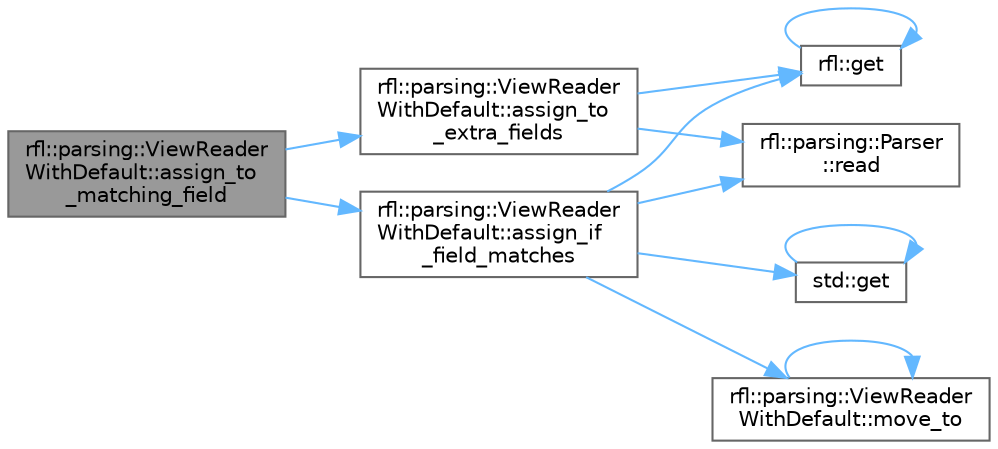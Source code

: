digraph "rfl::parsing::ViewReaderWithDefault::assign_to_matching_field"
{
 // LATEX_PDF_SIZE
  bgcolor="transparent";
  edge [fontname=Helvetica,fontsize=10,labelfontname=Helvetica,labelfontsize=10];
  node [fontname=Helvetica,fontsize=10,shape=box,height=0.2,width=0.4];
  rankdir="LR";
  Node1 [id="Node000001",label="rfl::parsing::ViewReader\lWithDefault::assign_to\l_matching_field",height=0.2,width=0.4,color="gray40", fillcolor="grey60", style="filled", fontcolor="black",tooltip=" "];
  Node1 -> Node2 [id="edge12_Node000001_Node000002",color="steelblue1",style="solid",tooltip=" "];
  Node2 [id="Node000002",label="rfl::parsing::ViewReader\lWithDefault::assign_if\l_field_matches",height=0.2,width=0.4,color="grey40", fillcolor="white", style="filled",URL="$classrfl_1_1parsing_1_1_view_reader_with_default.html#af95e589844219b00fb9c0a73d84e7378",tooltip=" "];
  Node2 -> Node3 [id="edge13_Node000002_Node000003",color="steelblue1",style="solid",tooltip=" "];
  Node3 [id="Node000003",label="rfl::get",height=0.2,width=0.4,color="grey40", fillcolor="white", style="filled",URL="$namespacerfl.html#ac379420409251e5a3c0bea4a701daf0a",tooltip="Gets a field by index."];
  Node3 -> Node3 [id="edge14_Node000003_Node000003",color="steelblue1",style="solid",tooltip=" "];
  Node2 -> Node4 [id="edge15_Node000002_Node000004",color="steelblue1",style="solid",tooltip=" "];
  Node4 [id="Node000004",label="std::get",height=0.2,width=0.4,color="grey40", fillcolor="white", style="filled",URL="$namespacestd.html#aae41d8280b7ccc3f0e0a0be2dab21c8f",tooltip="Gets an element by index."];
  Node4 -> Node4 [id="edge16_Node000004_Node000004",color="steelblue1",style="solid",tooltip=" "];
  Node2 -> Node5 [id="edge17_Node000002_Node000005",color="steelblue1",style="solid",tooltip=" "];
  Node5 [id="Node000005",label="rfl::parsing::ViewReader\lWithDefault::move_to",height=0.2,width=0.4,color="grey40", fillcolor="white", style="filled",URL="$classrfl_1_1parsing_1_1_view_reader_with_default.html#a4e949f8801ecfd49fea734aa86734afc",tooltip=" "];
  Node5 -> Node5 [id="edge18_Node000005_Node000005",color="steelblue1",style="solid",tooltip=" "];
  Node2 -> Node6 [id="edge19_Node000002_Node000006",color="steelblue1",style="solid",tooltip=" "];
  Node6 [id="Node000006",label="rfl::parsing::Parser\l::read",height=0.2,width=0.4,color="grey40", fillcolor="white", style="filled",URL="$structrfl_1_1parsing_1_1_parser.html#a905ccbbb3adb81bb18d9109df6613b72",tooltip="Expresses the variables as type T."];
  Node1 -> Node7 [id="edge20_Node000001_Node000007",color="steelblue1",style="solid",tooltip=" "];
  Node7 [id="Node000007",label="rfl::parsing::ViewReader\lWithDefault::assign_to\l_extra_fields",height=0.2,width=0.4,color="grey40", fillcolor="white", style="filled",URL="$classrfl_1_1parsing_1_1_view_reader_with_default.html#ad03373c605e6a9c9ccee43bdb41d27d3",tooltip=" "];
  Node7 -> Node3 [id="edge21_Node000007_Node000003",color="steelblue1",style="solid",tooltip=" "];
  Node7 -> Node6 [id="edge22_Node000007_Node000006",color="steelblue1",style="solid",tooltip=" "];
}
